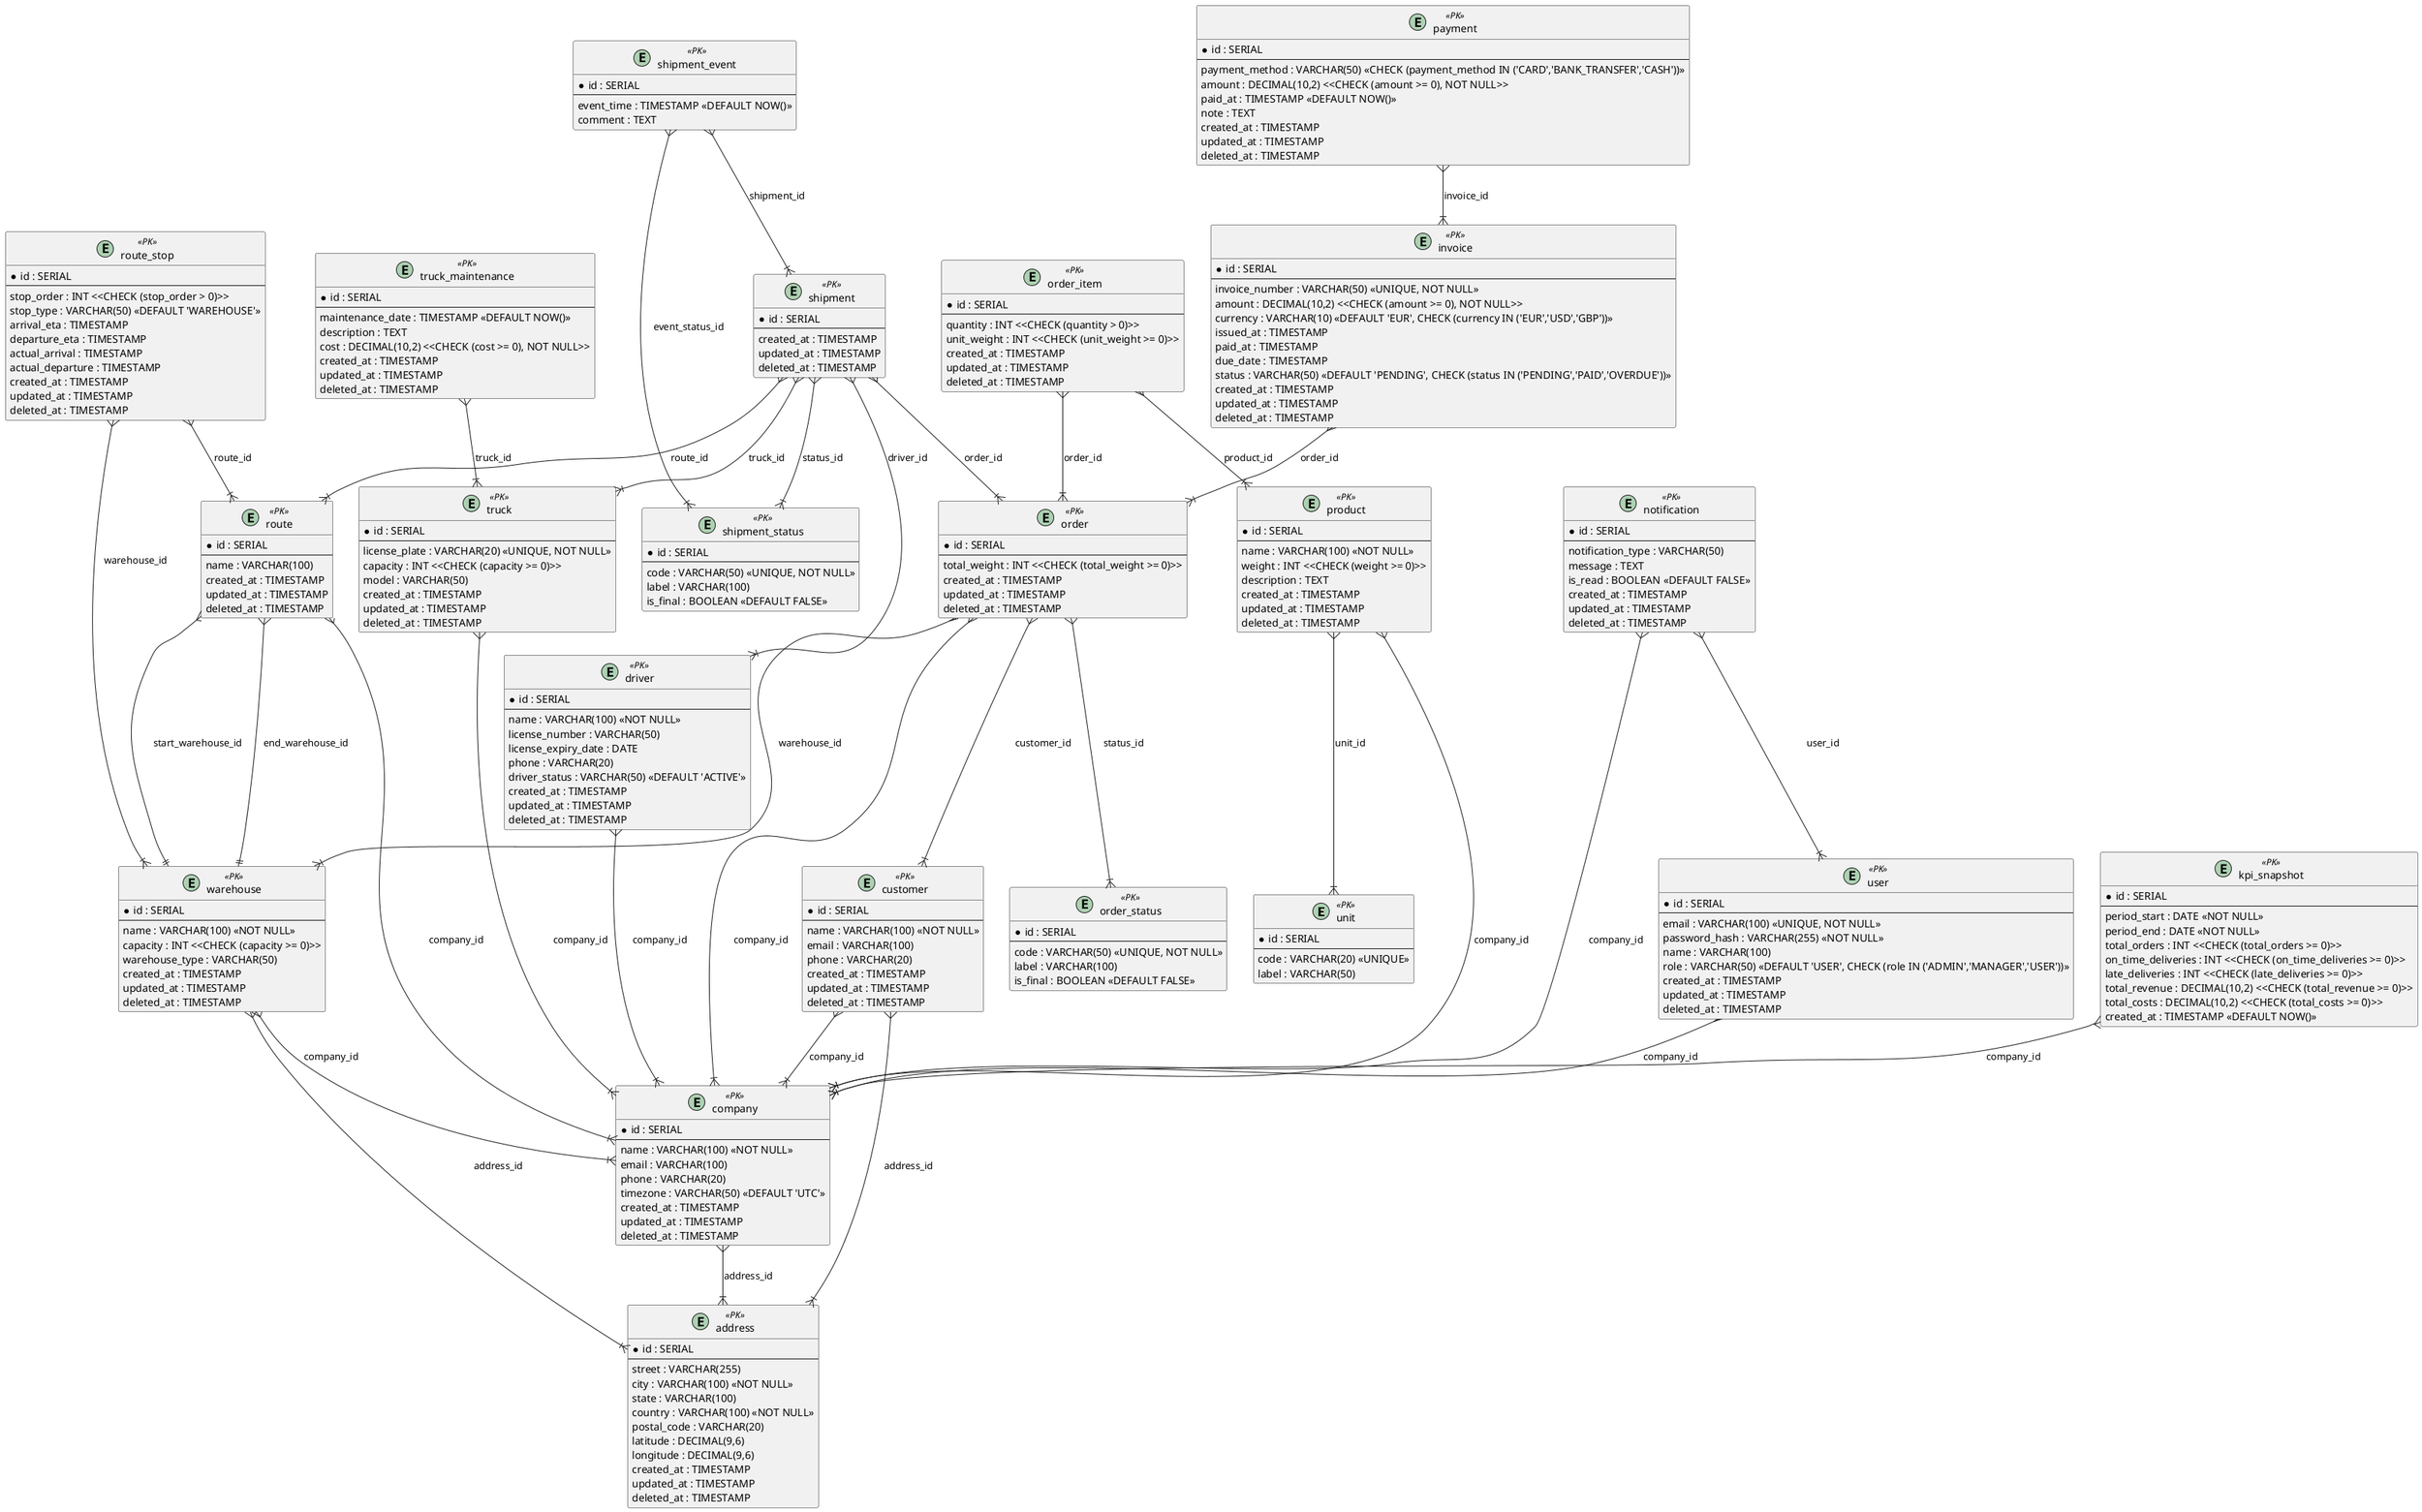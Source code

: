 @startuml Transport_UML

' Définir le style des entités
skinparam entity {
  BackgroundColor<<PK>> LightBlue
  BackgroundColor<<FK>> LightGreen
  BorderColor Black
  ArrowColor Black
  FontName Arial
  FontSize 12
  AttributeFontSize 10
}

' Définir les entités

entity "unit" as Unit <<PK>> {
  * id : SERIAL
  --
  code : VARCHAR(20) <<UNIQUE>>
  label : VARCHAR(50)
}

entity "address" as Address <<PK>> {
  * id : SERIAL
  --
  street : VARCHAR(255)
  city : VARCHAR(100) <<NOT NULL>>
  state : VARCHAR(100)
  country : VARCHAR(100) <<NOT NULL>>
  postal_code : VARCHAR(20)
  latitude : DECIMAL(9,6)
  longitude : DECIMAL(9,6)
  created_at : TIMESTAMP
  updated_at : TIMESTAMP
  deleted_at : TIMESTAMP
}

entity "company" as Company <<PK>> {
  * id : SERIAL
  --
  name : VARCHAR(100) <<NOT NULL>>
  email : VARCHAR(100)
  phone : VARCHAR(20)
  timezone : VARCHAR(50) <<DEFAULT 'UTC'>>
  created_at : TIMESTAMP
  updated_at : TIMESTAMP
  deleted_at : TIMESTAMP
}

entity "customer" as Customer <<PK>> {
  * id : SERIAL
  --
  name : VARCHAR(100) <<NOT NULL>>
  email : VARCHAR(100)
  phone : VARCHAR(20)
  created_at : TIMESTAMP
  updated_at : TIMESTAMP
  deleted_at : TIMESTAMP
}

entity "warehouse" as Warehouse <<PK>> {
  * id : SERIAL
  --
  name : VARCHAR(100) <<NOT NULL>>
  capacity : INT <<CHECK (capacity >= 0)>>
  warehouse_type : VARCHAR(50)
  created_at : TIMESTAMP
  updated_at : TIMESTAMP
  deleted_at : TIMESTAMP
}

entity "truck" as Truck <<PK>> {
  * id : SERIAL
  --
  license_plate : VARCHAR(20) <<UNIQUE, NOT NULL>>
  capacity : INT <<CHECK (capacity >= 0)>>
  model : VARCHAR(50)
  created_at : TIMESTAMP
  updated_at : TIMESTAMP
  deleted_at : TIMESTAMP
}

entity "driver" as Driver <<PK>> {
  * id : SERIAL
  --
  name : VARCHAR(100) <<NOT NULL>>
  license_number : VARCHAR(50)
  license_expiry_date : DATE
  phone : VARCHAR(20)
  driver_status : VARCHAR(50) <<DEFAULT 'ACTIVE'>>
  created_at : TIMESTAMP
  updated_at : TIMESTAMP
  deleted_at : TIMESTAMP
}

entity "product" as Product <<PK>> {
  * id : SERIAL
  --
  name : VARCHAR(100) <<NOT NULL>>
  weight : INT <<CHECK (weight >= 0)>>
  description : TEXT
  created_at : TIMESTAMP
  updated_at : TIMESTAMP
  deleted_at : TIMESTAMP
}

entity "order_status" as OrderStatus <<PK>> {
  * id : SERIAL
  --
  code : VARCHAR(50) <<UNIQUE, NOT NULL>>
  label : VARCHAR(100)
  is_final : BOOLEAN <<DEFAULT FALSE>>
}

entity "shipment_status" as ShipmentStatus <<PK>> {
  * id : SERIAL
  --
  code : VARCHAR(50) <<UNIQUE, NOT NULL>>
  label : VARCHAR(100)
  is_final : BOOLEAN <<DEFAULT FALSE>>
}

entity "order" as Order <<PK>> {
  * id : SERIAL
  --
  total_weight : INT <<CHECK (total_weight >= 0)>>
  created_at : TIMESTAMP
  updated_at : TIMESTAMP
  deleted_at : TIMESTAMP
}

entity "order_item" as OrderItem <<PK>> {
  * id : SERIAL
  --
  quantity : INT <<CHECK (quantity > 0)>>
  unit_weight : INT <<CHECK (unit_weight >= 0)>>
  created_at : TIMESTAMP
  updated_at : TIMESTAMP
  deleted_at : TIMESTAMP
}

entity "route" as Route <<PK>> {
  * id : SERIAL
  --
  name : VARCHAR(100)
  created_at : TIMESTAMP
  updated_at : TIMESTAMP
  deleted_at : TIMESTAMP
}

entity "route_stop" as RouteStop <<PK>> {
  * id : SERIAL
  --
  stop_order : INT <<CHECK (stop_order > 0)>>
  stop_type : VARCHAR(50) <<DEFAULT 'WAREHOUSE'>>
  arrival_eta : TIMESTAMP
  departure_eta : TIMESTAMP
  actual_arrival : TIMESTAMP
  actual_departure : TIMESTAMP
  created_at : TIMESTAMP
  updated_at : TIMESTAMP
  deleted_at : TIMESTAMP
}

entity "shipment" as Shipment <<PK>> {
  * id : SERIAL
  --
  created_at : TIMESTAMP
  updated_at : TIMESTAMP
  deleted_at : TIMESTAMP
}

entity "shipment_event" as ShipmentEvent <<PK>> {
  * id : SERIAL
  --
  event_time : TIMESTAMP <<DEFAULT NOW()>>
  comment : TEXT
}

entity "user" as User <<PK>> {
  * id : SERIAL
  --
  email : VARCHAR(100) <<UNIQUE, NOT NULL>>
  password_hash : VARCHAR(255) <<NOT NULL>>
  name : VARCHAR(100)
  role : VARCHAR(50) <<DEFAULT 'USER', CHECK (role IN ('ADMIN','MANAGER','USER'))>>
  created_at : TIMESTAMP
  updated_at : TIMESTAMP
  deleted_at : TIMESTAMP
}

entity "invoice" as Invoice <<PK>> {
  * id : SERIAL
  --
  invoice_number : VARCHAR(50) <<UNIQUE, NOT NULL>>
  amount : DECIMAL(10,2) <<CHECK (amount >= 0), NOT NULL>>
  currency : VARCHAR(10) <<DEFAULT 'EUR', CHECK (currency IN ('EUR','USD','GBP'))>>
  issued_at : TIMESTAMP
  paid_at : TIMESTAMP
  due_date : TIMESTAMP
  status : VARCHAR(50) <<DEFAULT 'PENDING', CHECK (status IN ('PENDING','PAID','OVERDUE'))>>
  created_at : TIMESTAMP
  updated_at : TIMESTAMP
  deleted_at : TIMESTAMP
}

entity "payment" as Payment <<PK>> {
  * id : SERIAL
  --
  payment_method : VARCHAR(50) <<CHECK (payment_method IN ('CARD','BANK_TRANSFER','CASH'))>>
  amount : DECIMAL(10,2) <<CHECK (amount >= 0), NOT NULL>>
  paid_at : TIMESTAMP <<DEFAULT NOW()>>
  note : TEXT
  created_at : TIMESTAMP
  updated_at : TIMESTAMP
  deleted_at : TIMESTAMP
}

entity "truck_maintenance" as TruckMaintenance <<PK>> {
  * id : SERIAL
  --
  maintenance_date : TIMESTAMP <<DEFAULT NOW()>>
  description : TEXT
  cost : DECIMAL(10,2) <<CHECK (cost >= 0), NOT NULL>>
  created_at : TIMESTAMP
  updated_at : TIMESTAMP
  deleted_at : TIMESTAMP
}

entity "kpi_snapshot" as KPISnapshot <<PK>> {
  * id : SERIAL
  --
  period_start : DATE <<NOT NULL>>
  period_end : DATE <<NOT NULL>>
  total_orders : INT <<CHECK (total_orders >= 0)>>
  on_time_deliveries : INT <<CHECK (on_time_deliveries >= 0)>>
  late_deliveries : INT <<CHECK (late_deliveries >= 0)>>
  total_revenue : DECIMAL(10,2) <<CHECK (total_revenue >= 0)>>
  total_costs : DECIMAL(10,2) <<CHECK (total_costs >= 0)>>
  created_at : TIMESTAMP <<DEFAULT NOW()>>
}

entity "notification" as Notification <<PK>> {
  * id : SERIAL
  --
  notification_type : VARCHAR(50)
  message : TEXT
  is_read : BOOLEAN <<DEFAULT FALSE>>
  created_at : TIMESTAMP
  updated_at : TIMESTAMP
  deleted_at : TIMESTAMP
}

' Définir les relations

' company -> address
Company }--|{ Address : "address_id"

' customer -> company
Customer }--|{ Company : "company_id"

' customer -> address
Customer }--|{ Address : "address_id"

' warehouse -> company
Warehouse }--|{ Company : "company_id"

' warehouse -> address
Warehouse }--|{ Address : "address_id"

' truck -> company
Truck }--|{ Company : "company_id"

' driver -> company
Driver }--|{ Company : "company_id"

' product -> company
Product }--|{ Company : "company_id"

' product -> unit
Product }--|{ Unit : "unit_id"

' order -> company
Order }--|{ Company : "company_id"

' order -> customer
Order }--|{ Customer : "customer_id"

' order -> warehouse
Order }--|{ Warehouse : "warehouse_id"

' order -> order_status
Order }--|{ OrderStatus : "status_id"

' order_item -> order
OrderItem }--|{ Order : "order_id"

' order_item -> product
OrderItem }--|{ Product : "product_id"

' route -> company
Route }--|{ Company : "company_id"

' route -> warehouse (start)
Route }--|| Warehouse : "start_warehouse_id"

' route -> warehouse (end)
Route }--|| Warehouse : "end_warehouse_id"

' route_stop -> route
RouteStop }--|{ Route : "route_id"

' route_stop -> warehouse
RouteStop }--|{ Warehouse : "warehouse_id"

' shipment -> order
Shipment }--|{ Order : "order_id"

' shipment -> truck
Shipment }--|{ Truck : "truck_id"

' shipment -> driver
Shipment }--|{ Driver : "driver_id"

' shipment -> route
Shipment }--|{ Route : "route_id"

' shipment -> shipment_status
Shipment }--|{ ShipmentStatus : "status_id"

' shipment_event -> shipment
ShipmentEvent }--|{ Shipment : "shipment_id"

' shipment_event -> shipment_status
ShipmentEvent }--|{ ShipmentStatus : "event_status_id"

' user -> company
User }--|{ Company : "company_id"

' invoice -> order
Invoice }--|{ Order : "order_id"

' payment -> invoice
Payment }--|{ Invoice : "invoice_id"

' truck_maintenance -> truck
TruckMaintenance }--|{ Truck : "truck_id"

' kpi_snapshot -> company
KPISnapshot }--|{ Company : "company_id"

' notification -> company
Notification }--|{ Company : "company_id"

' notification -> user
Notification }--|{ User : "user_id"

@enduml
